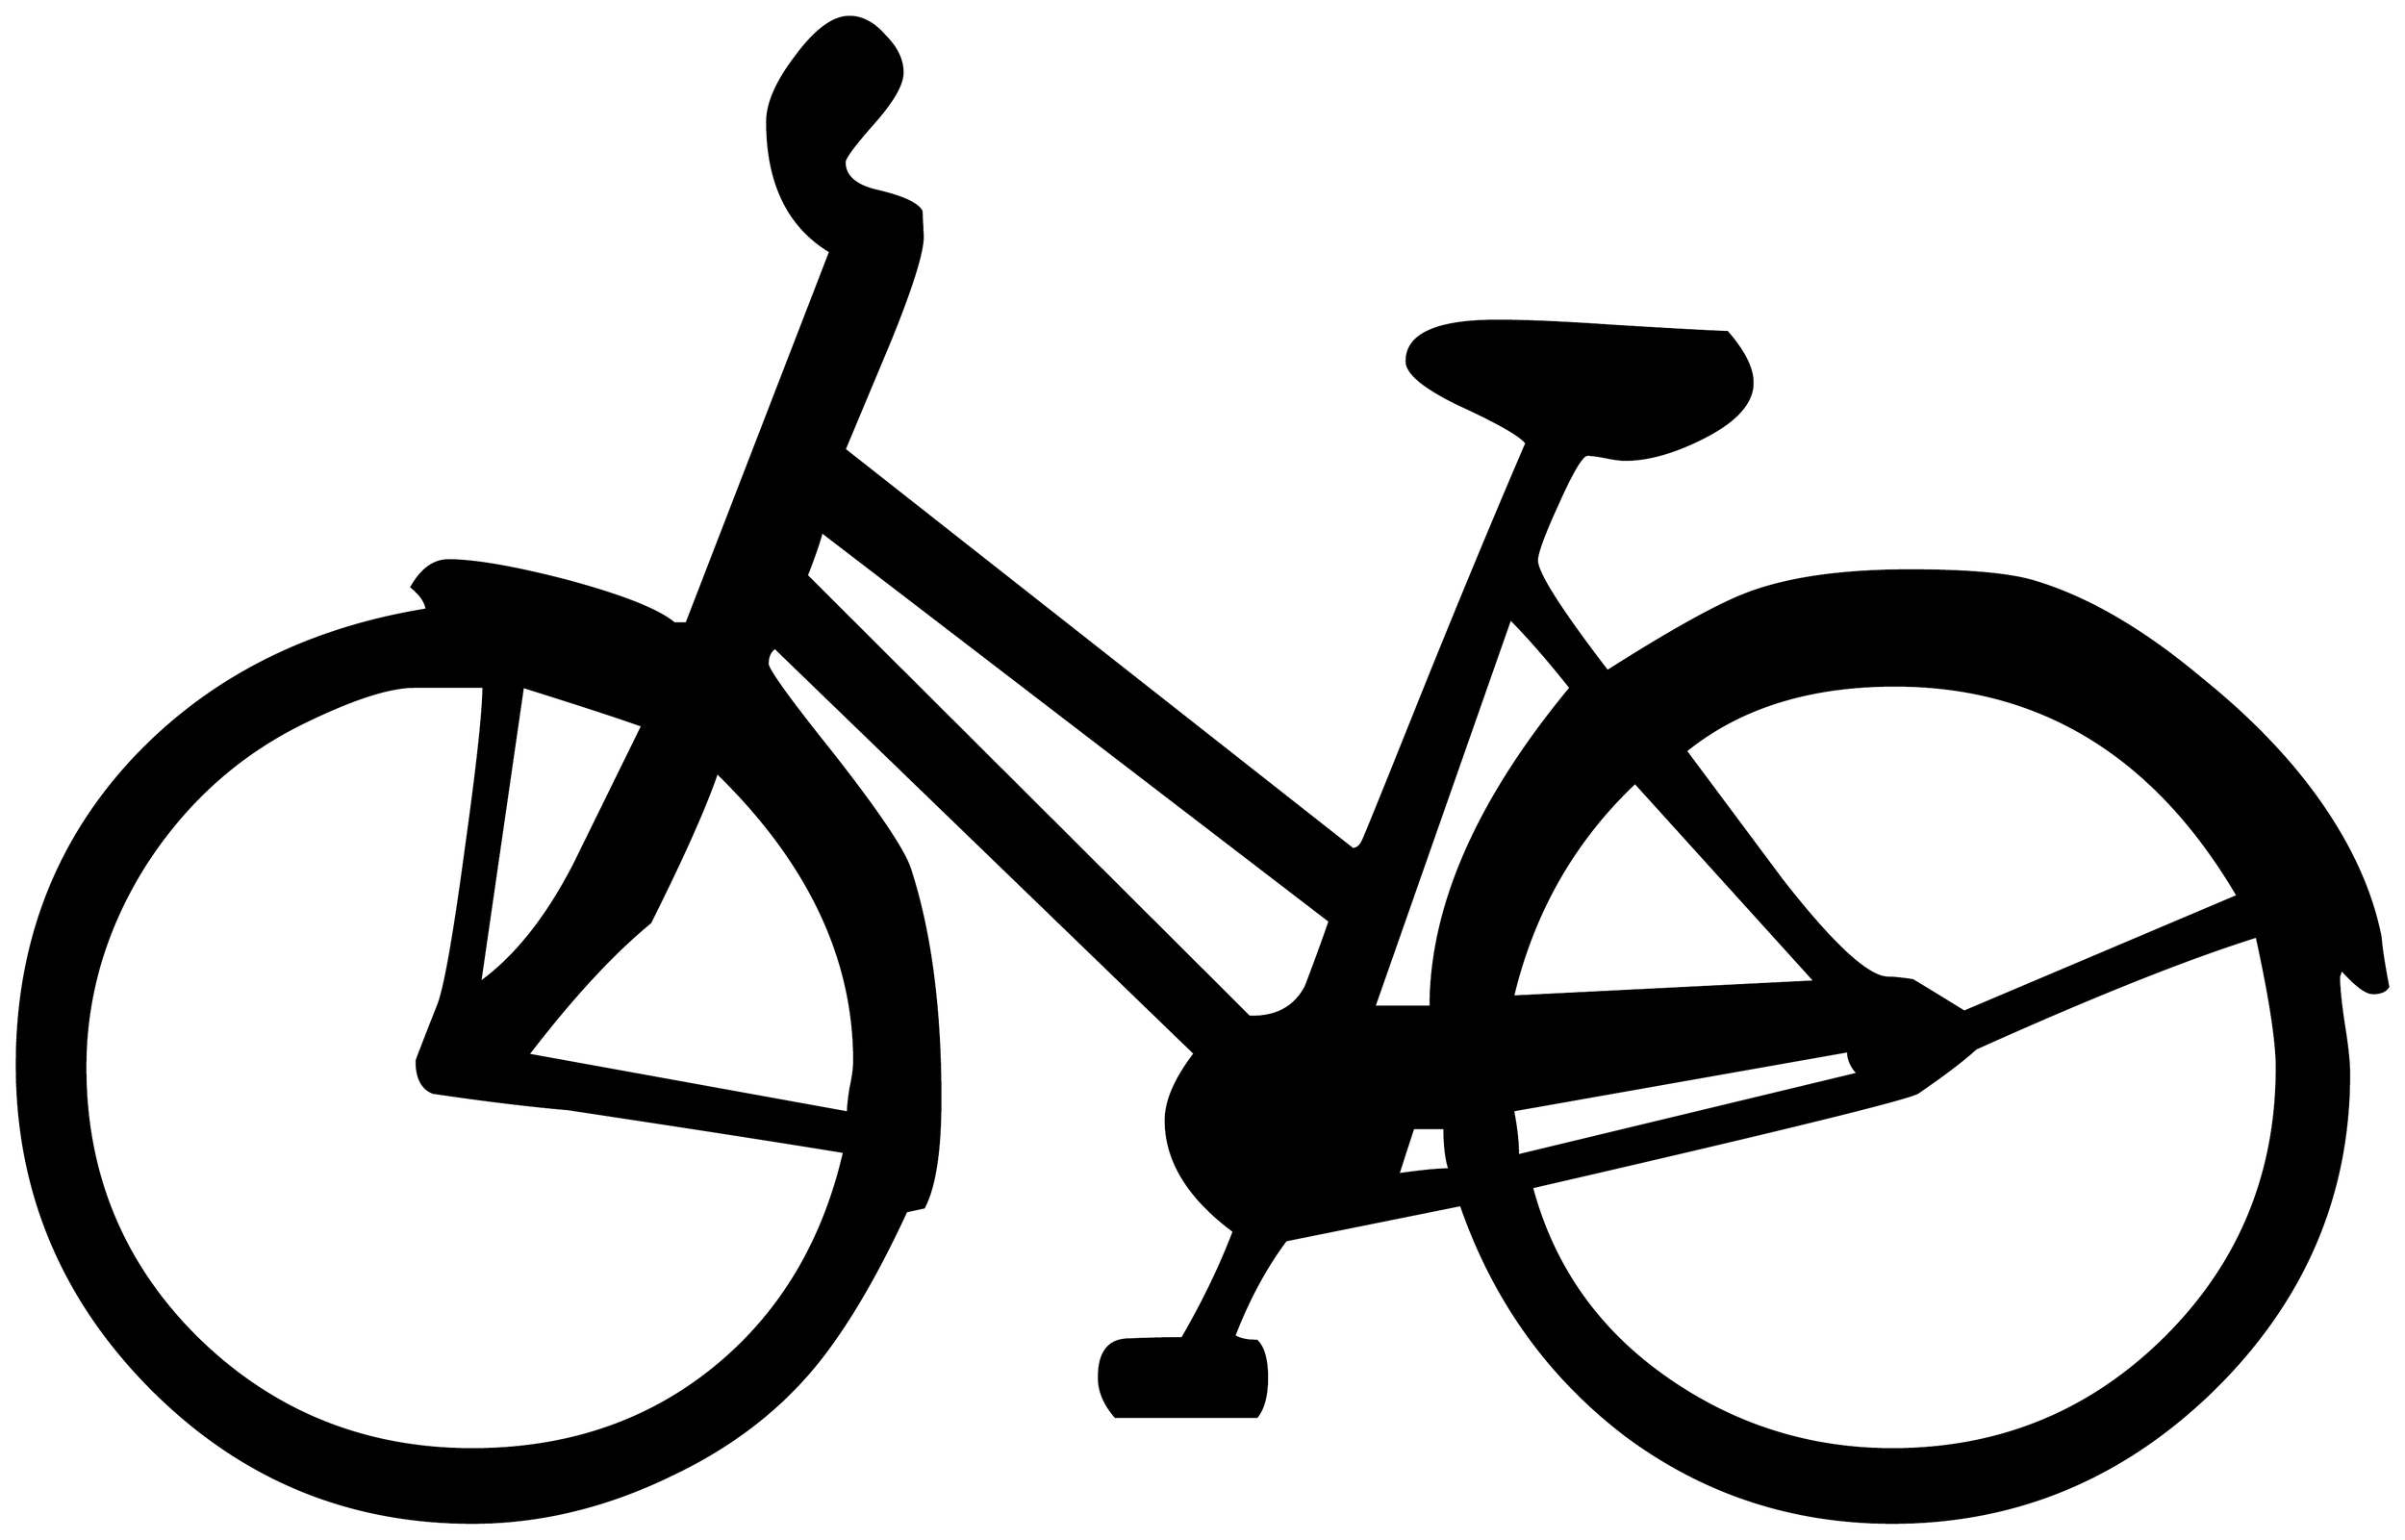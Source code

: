 


\begin{tikzpicture}[y=0.80pt, x=0.80pt, yscale=-1.0, xscale=1.0, inner sep=0pt, outer sep=0pt]
\begin{scope}[shift={(100.0,1675.0)},nonzero rule]
  \path[draw=.,fill=.,line width=1.600pt] (1962.0,-379.0) ..
    controls (1960.0,-375.667) and (1956.0,-374.0) ..
    (1950.0,-374.0) .. controls (1944.667,-374.0) and
    (1936.333,-380.333) .. (1925.0,-393.0) -- (1923.0,-387.0) ..
    controls (1923.0,-378.333) and (1924.333,-365.333) ..
    (1927.0,-348.0) .. controls (1929.667,-331.333) and
    (1931.0,-318.667) .. (1931.0,-310.0) .. controls
    (1931.0,-213.333) and (1895.0,-129.667) .. (1823.0,-59.0) ..
    controls (1751.0,11.0) and (1666.333,46.0) .. (1569.0,46.0) ..
    controls (1490.333,46.0) and (1420.0,23.0) .. (1358.0,-23.0)
    .. controls (1296.667,-69.667) and (1253.0,-130.667) ..
    (1227.0,-206.0) .. controls (1220.333,-204.667) and
    (1174.0,-195.333) .. (1088.0,-178.0) .. controls
    (1072.0,-156.667) and (1058.333,-131.333) .. (1047.0,-102.0) ..
    controls (1051.0,-99.333) and (1057.0,-98.0) .. (1065.0,-98.0)
    .. controls (1070.333,-92.667) and (1073.0,-83.0) ..
    (1073.0,-69.0) .. controls (1073.0,-55.0) and (1070.333,-44.667)
    .. (1065.0,-38.0) -- (953.0,-38.0) .. controls (944.333,-48.0)
    and (940.0,-58.333) .. (940.0,-69.0) .. controls (940.0,-88.333)
    and (947.333,-98.333) .. (962.0,-99.0) .. controls (977.333,-99.667)
    and (992.0,-100.0) .. (1006.0,-100.0) .. controls
    (1022.667,-128.667) and (1036.333,-157.0) .. (1047.0,-185.0) ..
    controls (1011.0,-211.667) and (993.0,-241.0) ..
    (993.0,-273.0) .. controls (993.0,-288.333) and
    (1000.667,-306.0) .. (1016.0,-326.0) -- (683.0,-648.0) ..
    controls (679.0,-645.333) and (677.0,-641.0) .. (677.0,-635.0)
    .. controls (677.0,-630.333) and (694.333,-606.333) ..
    (729.0,-563.0) .. controls (765.0,-517.0) and (785.333,-486.667)
    .. (790.0,-472.0) .. controls (806.0,-422.667) and
    (814.0,-362.0) .. (814.0,-290.0) .. controls (814.0,-249.333)
    and (809.667,-220.667) .. (801.0,-204.0) -- (787.0,-201.0) ..
    controls (766.333,-156.333) and (745.667,-120.0) .. (725.0,-92.0)
    .. controls (694.333,-50.0) and (653.0,-16.667) .. (601.0,8.0)
    .. controls (549.0,33.333) and (496.333,46.0) .. (443.0,46.0) ..
    controls (343.667,46.0) and (258.667,10.333) .. (188.0,-61.0) ..
    controls (117.333,-132.333) and (82.0,-217.667) .. (82.0,-317.0)
    .. controls (82.0,-412.333) and (112.667,-493.0) ..
    (174.0,-559.0) .. controls (234.0,-623.0) and (311.667,-662.667)
    .. (407.0,-678.0) .. controls (406.333,-684.0) and
    (402.333,-690.0) .. (395.0,-696.0) .. controls (403.0,-710.0)
    and (412.667,-717.0) .. (424.0,-717.0) .. controls
    (444.667,-717.0) and (475.667,-711.667) .. (517.0,-701.0) ..
    controls (561.667,-689.0) and (590.333,-677.667) .. (603.0,-667.0)
    -- (613.0,-667.0) -- (727.0,-962.0) .. controls
    (693.667,-982.0) and (677.0,-1016.333) .. (677.0,-1065.0) ..
    controls (677.0,-1079.667) and (684.667,-1097.0) ..
    (700.0,-1117.0) .. controls (715.333,-1137.667) and
    (729.333,-1148.0) .. (742.0,-1148.0) .. controls
    (752.0,-1148.0) and (761.333,-1143.0) .. (770.0,-1133.0) ..
    controls (779.333,-1123.667) and (784.0,-1114.0) ..
    (784.0,-1104.0) .. controls (784.0,-1094.667) and
    (776.333,-1081.333) .. (761.0,-1064.0) .. controls
    (745.667,-1046.667) and (738.0,-1036.333) .. (738.0,-1033.0) ..
    controls (738.0,-1021.667) and (746.667,-1014.0) ..
    (764.0,-1010.0) .. controls (784.0,-1005.333) and
    (795.667,-1000.0) .. (799.0,-994.0) .. controls (799.667,-980.667)
    and (800.0,-974.0) .. (800.0,-974.0) .. controls
    (800.0,-961.333) and (791.333,-933.667) .. (774.0,-891.0) ..
    controls (762.0,-862.333) and (750.0,-833.667) .. (738.0,-805.0)
    -- (1141.0,-488.0) .. controls (1144.333,-488.0) and
    (1147.0,-490.0) .. (1149.0,-494.0) .. controls
    (1151.0,-498.0) and (1166.0,-535.0) .. (1194.0,-605.0) ..
    controls (1224.0,-679.667) and (1252.333,-748.0) ..
    (1279.0,-810.0) .. controls (1275.0,-816.0) and
    (1257.0,-826.333) .. (1225.0,-841.0) .. controls
    (1197.667,-854.333) and (1184.0,-865.667) .. (1184.0,-875.0) ..
    controls (1184.0,-896.333) and (1208.0,-907.0) ..
    (1256.0,-907.0) .. controls (1278.0,-907.0) and
    (1308.333,-905.667) .. (1347.0,-903.0) .. controls
    (1390.333,-900.333) and (1420.667,-898.667) .. (1438.0,-898.0) ..
    controls (1451.333,-882.667) and (1458.0,-869.333) ..
    (1458.0,-858.0) .. controls (1458.0,-842.0) and
    (1444.667,-827.333) .. (1418.0,-814.0) .. controls
    (1395.333,-802.667) and (1375.0,-797.0) .. (1357.0,-797.0) ..
    controls (1353.667,-797.0) and (1348.667,-797.667) ..
    (1342.0,-799.0) .. controls (1335.333,-800.333) and
    (1330.333,-801.0) .. (1327.0,-801.0) .. controls
    (1323.0,-801.0) and (1315.333,-788.333) .. (1304.0,-763.0) ..
    controls (1292.667,-738.333) and (1287.0,-723.0) ..
    (1287.0,-717.0) .. controls (1287.0,-707.0) and
    (1305.667,-677.667) .. (1343.0,-629.0) .. controls
    (1394.333,-661.667) and (1431.667,-682.333) .. (1455.0,-691.0) ..
    controls (1487.0,-703.0) and (1529.667,-709.0) ..
    (1583.0,-709.0) .. controls (1629.667,-709.0) and
    (1662.667,-706.0) .. (1682.0,-700.0) .. controls
    (1724.0,-687.333) and (1768.0,-661.667) .. (1814.0,-623.0) ..
    controls (1858.667,-587.0) and (1893.333,-549.333) ..
    (1918.0,-510.0) .. controls (1937.333,-479.333) and
    (1950.0,-448.667) .. (1956.0,-418.0) .. controls
    (1956.667,-409.333) and (1958.667,-396.333) .. (1962.0,-379.0) --
    cycle(1843.0,-451.0) .. controls (1777.667,-562.333) and
    (1687.0,-618.0) .. (1571.0,-618.0) .. controls
    (1503.0,-618.0) and (1447.667,-600.667) .. (1405.0,-566.0) ..
    controls (1430.333,-532.0) and (1455.667,-498.0) ..
    (1481.0,-464.0) .. controls (1521.0,-412.667) and
    (1549.0,-386.667) .. (1565.0,-386.0) .. controls
    (1569.667,-386.0) and (1576.333,-385.333) .. (1585.0,-384.0) ..
    controls (1586.333,-383.333) and (1600.0,-375.0) ..
    (1626.0,-359.0) -- (1843.0,-451.0) -- cycle(1508.0,-383.0)
    -- (1365.0,-541.0) .. controls (1316.333,-495.0) and
    (1284.0,-438.333) .. (1268.0,-371.0) -- (1508.0,-383.0) --
    cycle(1874.0,-315.0) .. controls (1874.0,-335.667) and
    (1868.667,-370.333) .. (1858.0,-419.0) .. controls
    (1802.667,-401.667) and (1728.333,-372.0) .. (1635.0,-330.0) ..
    controls (1625.667,-321.333) and (1610.333,-309.667) ..
    (1589.0,-295.0) .. controls (1579.0,-289.667) and
    (1477.0,-264.667) .. (1283.0,-220.0) .. controls
    (1299.667,-157.333) and (1335.0,-107.0) .. (1389.0,-69.0) ..
    controls (1443.0,-31.0) and (1503.0,-12.0) .. (1569.0,-12.0)
    .. controls (1653.667,-12.0) and (1725.667,-41.333) ..
    (1785.0,-100.0) .. controls (1844.333,-158.667) and
    (1874.0,-230.333) .. (1874.0,-315.0) -- cycle(1314.0,-616.0)
    .. controls (1296.0,-638.667) and (1280.0,-657.0) ..
    (1266.0,-671.0) -- (1158.0,-363.0) -- (1203.0,-363.0) ..
    controls (1203.0,-442.333) and (1240.0,-526.667) ..
    (1314.0,-616.0) -- cycle(1542.0,-310.0) .. controls
    (1536.667,-315.333) and (1534.0,-321.333) .. (1534.0,-328.0) --
    (1268.0,-281.0) .. controls (1270.667,-267.667) and
    (1272.0,-255.667) .. (1272.0,-245.0) -- (1542.0,-310.0) --
    cycle(1123.0,-431.0) -- (720.0,-740.0) .. controls
    (718.0,-732.0) and (714.0,-720.333) .. (708.0,-705.0) --
    (1059.0,-355.0) .. controls (1080.333,-354.333) and
    (1095.333,-362.333) .. (1104.0,-379.0) .. controls
    (1110.667,-396.333) and (1117.0,-413.667) .. (1123.0,-431.0) --
    cycle(1218.0,-234.0) .. controls (1215.333,-242.0) and
    (1214.0,-253.0) .. (1214.0,-267.0) -- (1189.0,-267.0) ..
    controls (1186.333,-259.0) and (1182.333,-246.667) ..
    (1177.0,-230.0) .. controls (1195.667,-232.667) and
    (1209.333,-234.0) .. (1218.0,-234.0) -- cycle(746.0,-320.0) ..
    controls (746.0,-402.0) and (709.667,-478.333) .. (637.0,-549.0)
    .. controls (627.667,-521.667) and (610.0,-482.0) ..
    (584.0,-430.0) .. controls (554.0,-405.333) and (521.667,-370.333)
    .. (487.0,-325.0) -- (741.0,-279.0) .. controls
    (741.0,-283.0) and (741.667,-289.333) .. (743.0,-298.0) ..
    controls (745.0,-307.333) and (746.0,-314.667) .. (746.0,-320.0)
    -- cycle(578.0,-586.0) .. controls (557.333,-593.333) and
    (525.667,-603.667) .. (483.0,-617.0) -- (449.0,-382.0) ..
    controls (477.0,-402.0) and (502.0,-433.333) .. (524.0,-476.0)
    .. controls (542.0,-512.667) and (560.0,-549.333) ..
    (578.0,-586.0) -- cycle(738.0,-248.0) .. controls
    (689.333,-256.0) and (616.333,-267.333) .. (519.0,-282.0) ..
    controls (488.333,-284.667) and (452.667,-289.0) .. (412.0,-295.0)
    .. controls (403.333,-298.333) and (399.0,-306.667) ..
    (399.0,-320.0) .. controls (399.0,-320.667) and (404.667,-335.333)
    .. (416.0,-364.0) .. controls (421.333,-377.333) and
    (428.667,-418.667) .. (438.0,-488.0) .. controls (447.333,-554.667)
    and (452.0,-597.667) .. (452.0,-617.0) -- (397.0,-617.0) ..
    controls (377.0,-617.0) and (347.333,-607.333) .. (308.0,-588.0)
    .. controls (256.667,-562.667) and (215.0,-525.0) ..
    (183.0,-475.0) .. controls (151.667,-425.0) and (136.0,-371.667)
    .. (136.0,-315.0) .. controls (136.0,-230.333) and
    (165.667,-158.667) .. (225.0,-100.0) .. controls (285.0,-41.333)
    and (357.667,-12.0) .. (443.0,-12.0) .. controls (517.0,-12.0)
    and (580.333,-33.0) .. (633.0,-75.0) .. controls
    (686.333,-117.667) and (721.333,-175.333) .. (738.0,-248.0) --
    cycle;
\end{scope}

\end{tikzpicture}

